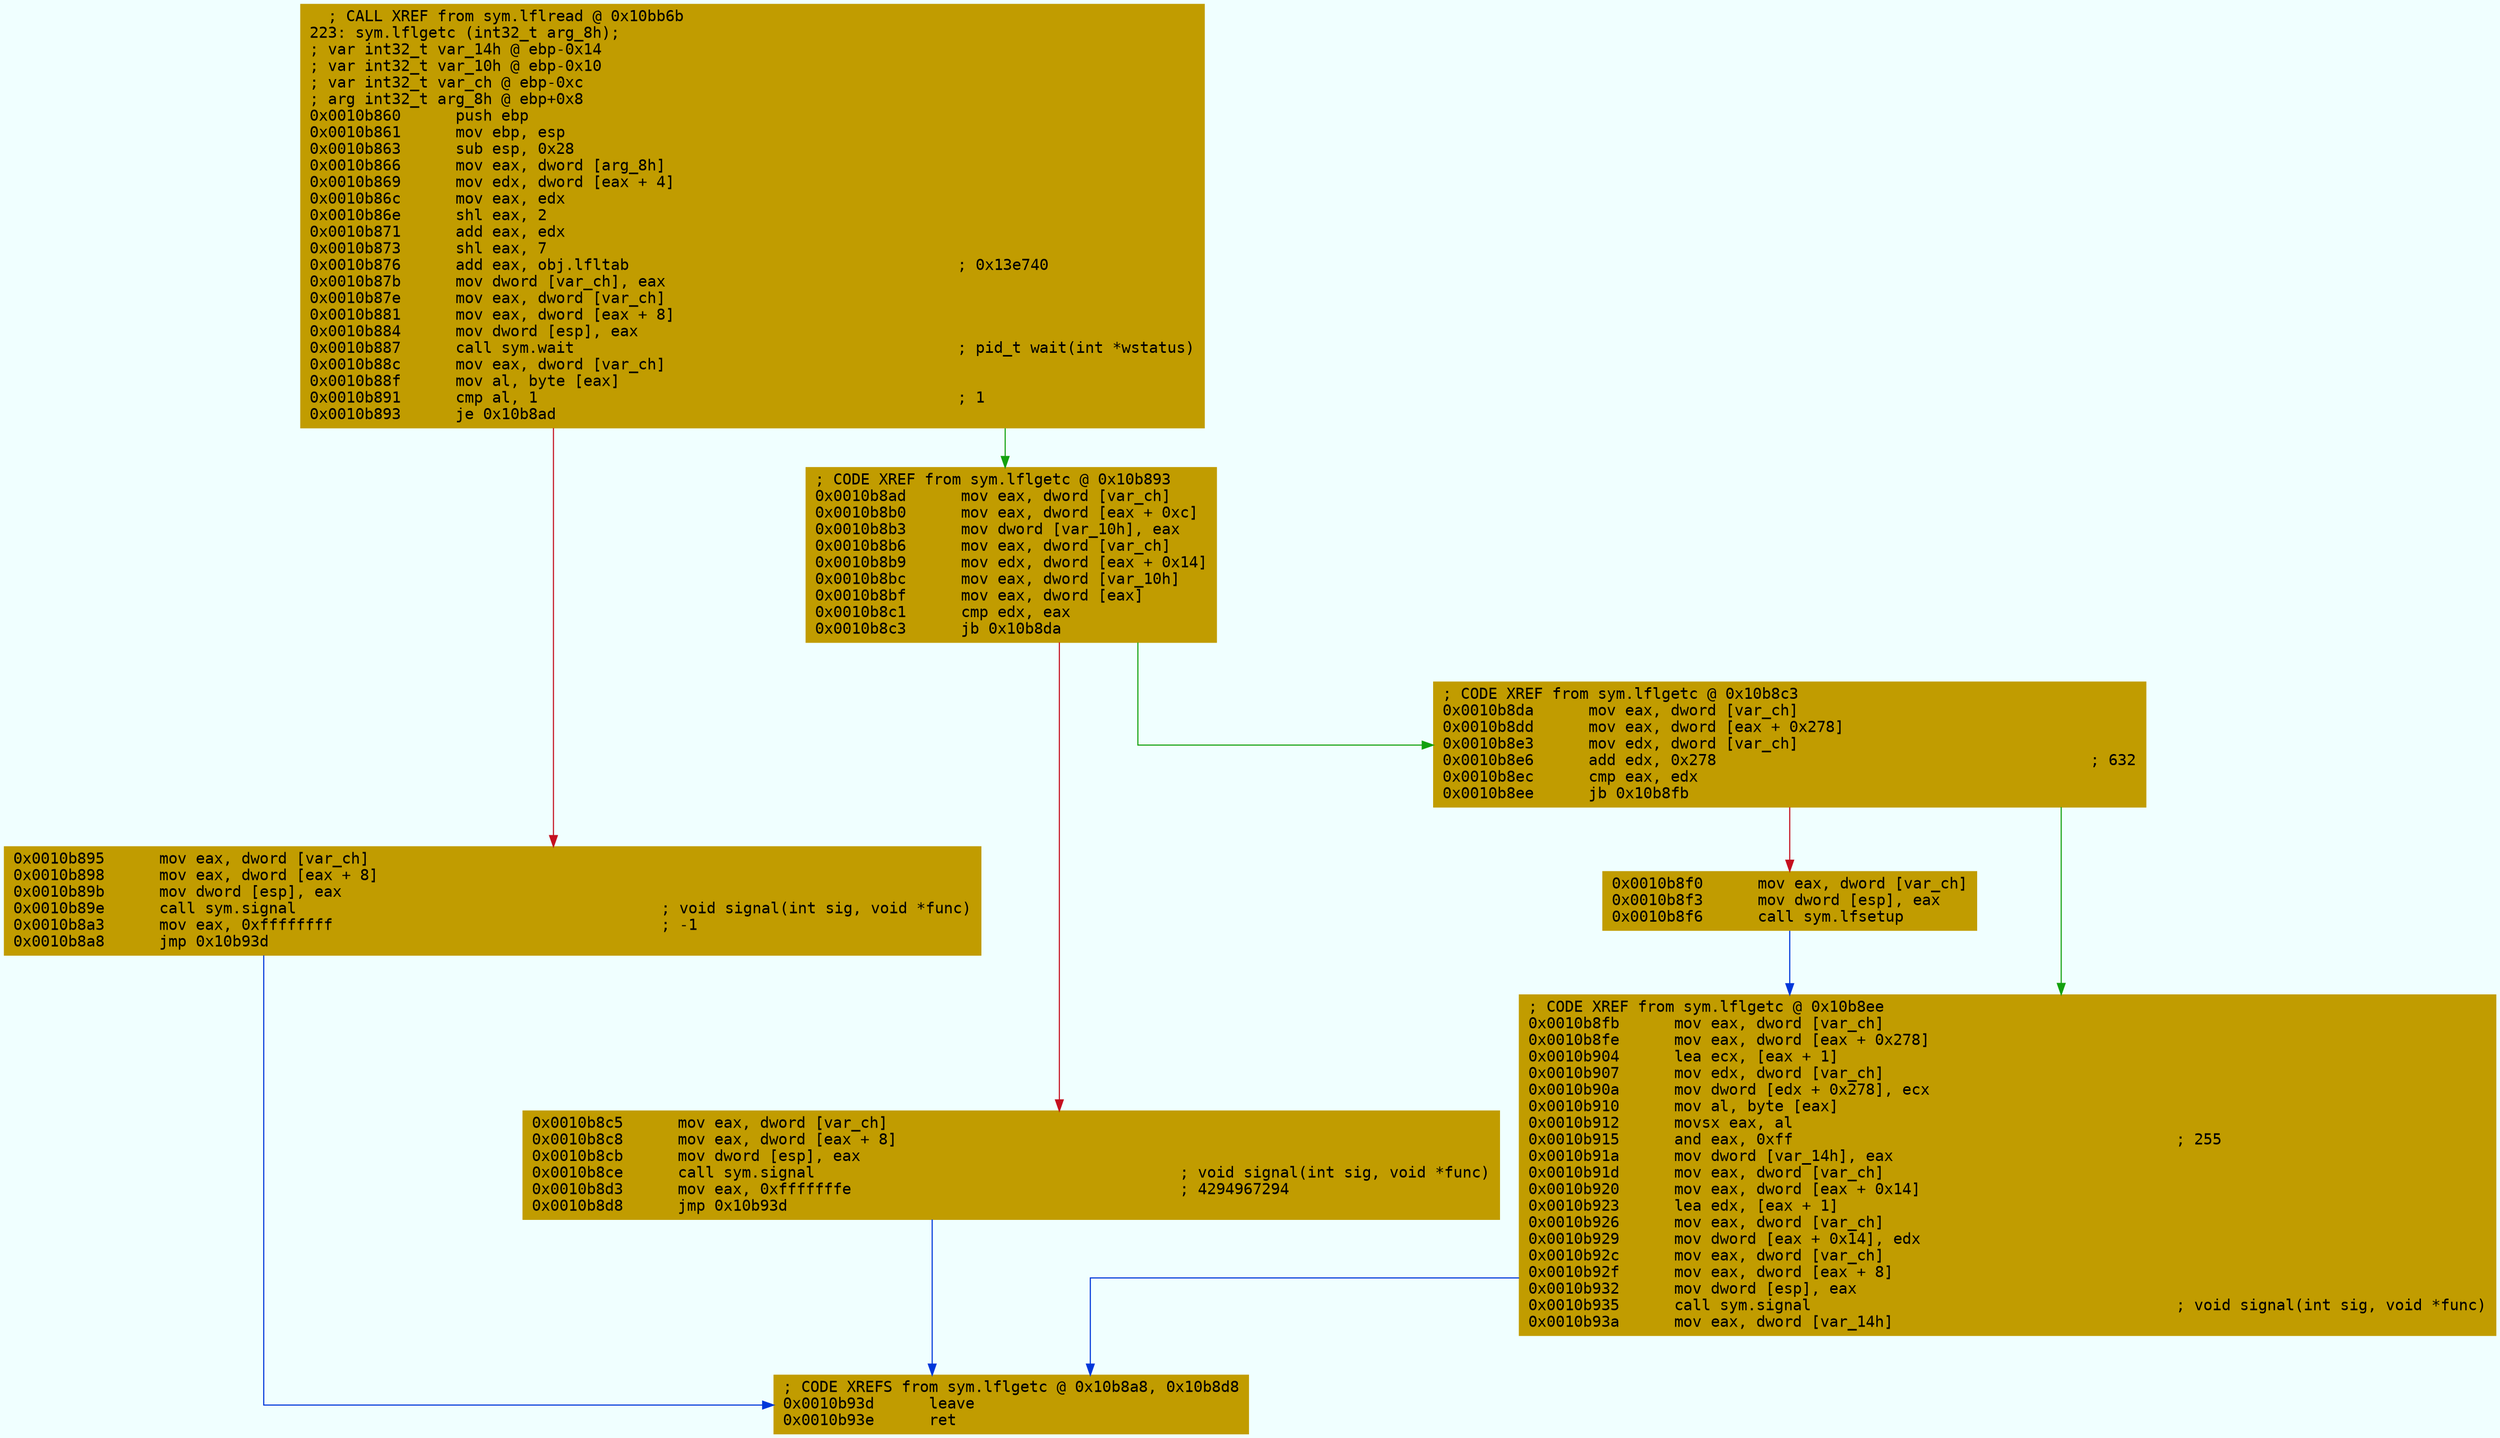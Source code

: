 digraph code {
	graph [bgcolor=azure fontsize=8 fontname="Courier" splines="ortho"];
	node [fillcolor=gray style=filled shape=box];
	edge [arrowhead="normal"];
	"0x0010b860" [URL="sym.lflgetc/0x0010b860", fillcolor="#c19c00",color="#c19c00", fontname="Courier",label="  ; CALL XREF from sym.lflread @ 0x10bb6b\l223: sym.lflgetc (int32_t arg_8h);\l; var int32_t var_14h @ ebp-0x14\l; var int32_t var_10h @ ebp-0x10\l; var int32_t var_ch @ ebp-0xc\l; arg int32_t arg_8h @ ebp+0x8\l0x0010b860      push ebp\l0x0010b861      mov ebp, esp\l0x0010b863      sub esp, 0x28\l0x0010b866      mov eax, dword [arg_8h]\l0x0010b869      mov edx, dword [eax + 4]\l0x0010b86c      mov eax, edx\l0x0010b86e      shl eax, 2\l0x0010b871      add eax, edx\l0x0010b873      shl eax, 7\l0x0010b876      add eax, obj.lfltab                                    ; 0x13e740\l0x0010b87b      mov dword [var_ch], eax\l0x0010b87e      mov eax, dword [var_ch]\l0x0010b881      mov eax, dword [eax + 8]\l0x0010b884      mov dword [esp], eax\l0x0010b887      call sym.wait                                          ; pid_t wait(int *wstatus)\l0x0010b88c      mov eax, dword [var_ch]\l0x0010b88f      mov al, byte [eax]\l0x0010b891      cmp al, 1                                              ; 1\l0x0010b893      je 0x10b8ad\l"]
	"0x0010b895" [URL="sym.lflgetc/0x0010b895", fillcolor="#c19c00",color="#c19c00", fontname="Courier",label="0x0010b895      mov eax, dword [var_ch]\l0x0010b898      mov eax, dword [eax + 8]\l0x0010b89b      mov dword [esp], eax\l0x0010b89e      call sym.signal                                        ; void signal(int sig, void *func)\l0x0010b8a3      mov eax, 0xffffffff                                    ; -1\l0x0010b8a8      jmp 0x10b93d\l"]
	"0x0010b8ad" [URL="sym.lflgetc/0x0010b8ad", fillcolor="#c19c00",color="#c19c00", fontname="Courier",label="; CODE XREF from sym.lflgetc @ 0x10b893\l0x0010b8ad      mov eax, dword [var_ch]\l0x0010b8b0      mov eax, dword [eax + 0xc]\l0x0010b8b3      mov dword [var_10h], eax\l0x0010b8b6      mov eax, dword [var_ch]\l0x0010b8b9      mov edx, dword [eax + 0x14]\l0x0010b8bc      mov eax, dword [var_10h]\l0x0010b8bf      mov eax, dword [eax]\l0x0010b8c1      cmp edx, eax\l0x0010b8c3      jb 0x10b8da\l"]
	"0x0010b8c5" [URL="sym.lflgetc/0x0010b8c5", fillcolor="#c19c00",color="#c19c00", fontname="Courier",label="0x0010b8c5      mov eax, dword [var_ch]\l0x0010b8c8      mov eax, dword [eax + 8]\l0x0010b8cb      mov dword [esp], eax\l0x0010b8ce      call sym.signal                                        ; void signal(int sig, void *func)\l0x0010b8d3      mov eax, 0xfffffffe                                    ; 4294967294\l0x0010b8d8      jmp 0x10b93d\l"]
	"0x0010b8da" [URL="sym.lflgetc/0x0010b8da", fillcolor="#c19c00",color="#c19c00", fontname="Courier",label="; CODE XREF from sym.lflgetc @ 0x10b8c3\l0x0010b8da      mov eax, dword [var_ch]\l0x0010b8dd      mov eax, dword [eax + 0x278]\l0x0010b8e3      mov edx, dword [var_ch]\l0x0010b8e6      add edx, 0x278                                         ; 632\l0x0010b8ec      cmp eax, edx\l0x0010b8ee      jb 0x10b8fb\l"]
	"0x0010b8f0" [URL="sym.lflgetc/0x0010b8f0", fillcolor="#c19c00",color="#c19c00", fontname="Courier",label="0x0010b8f0      mov eax, dword [var_ch]\l0x0010b8f3      mov dword [esp], eax\l0x0010b8f6      call sym.lfsetup\l"]
	"0x0010b8fb" [URL="sym.lflgetc/0x0010b8fb", fillcolor="#c19c00",color="#c19c00", fontname="Courier",label="; CODE XREF from sym.lflgetc @ 0x10b8ee\l0x0010b8fb      mov eax, dword [var_ch]\l0x0010b8fe      mov eax, dword [eax + 0x278]\l0x0010b904      lea ecx, [eax + 1]\l0x0010b907      mov edx, dword [var_ch]\l0x0010b90a      mov dword [edx + 0x278], ecx\l0x0010b910      mov al, byte [eax]\l0x0010b912      movsx eax, al\l0x0010b915      and eax, 0xff                                          ; 255\l0x0010b91a      mov dword [var_14h], eax\l0x0010b91d      mov eax, dword [var_ch]\l0x0010b920      mov eax, dword [eax + 0x14]\l0x0010b923      lea edx, [eax + 1]\l0x0010b926      mov eax, dword [var_ch]\l0x0010b929      mov dword [eax + 0x14], edx\l0x0010b92c      mov eax, dword [var_ch]\l0x0010b92f      mov eax, dword [eax + 8]\l0x0010b932      mov dword [esp], eax\l0x0010b935      call sym.signal                                        ; void signal(int sig, void *func)\l0x0010b93a      mov eax, dword [var_14h]\l"]
	"0x0010b93d" [URL="sym.lflgetc/0x0010b93d", fillcolor="#c19c00",color="#c19c00", fontname="Courier",label="; CODE XREFS from sym.lflgetc @ 0x10b8a8, 0x10b8d8\l0x0010b93d      leave\l0x0010b93e      ret\l"]
        "0x0010b860" -> "0x0010b8ad" [color="#13a10e"];
        "0x0010b860" -> "0x0010b895" [color="#c50f1f"];
        "0x0010b895" -> "0x0010b93d" [color="#0037da"];
        "0x0010b8ad" -> "0x0010b8da" [color="#13a10e"];
        "0x0010b8ad" -> "0x0010b8c5" [color="#c50f1f"];
        "0x0010b8c5" -> "0x0010b93d" [color="#0037da"];
        "0x0010b8da" -> "0x0010b8fb" [color="#13a10e"];
        "0x0010b8da" -> "0x0010b8f0" [color="#c50f1f"];
        "0x0010b8f0" -> "0x0010b8fb" [color="#0037da"];
        "0x0010b8fb" -> "0x0010b93d" [color="#0037da"];
}
